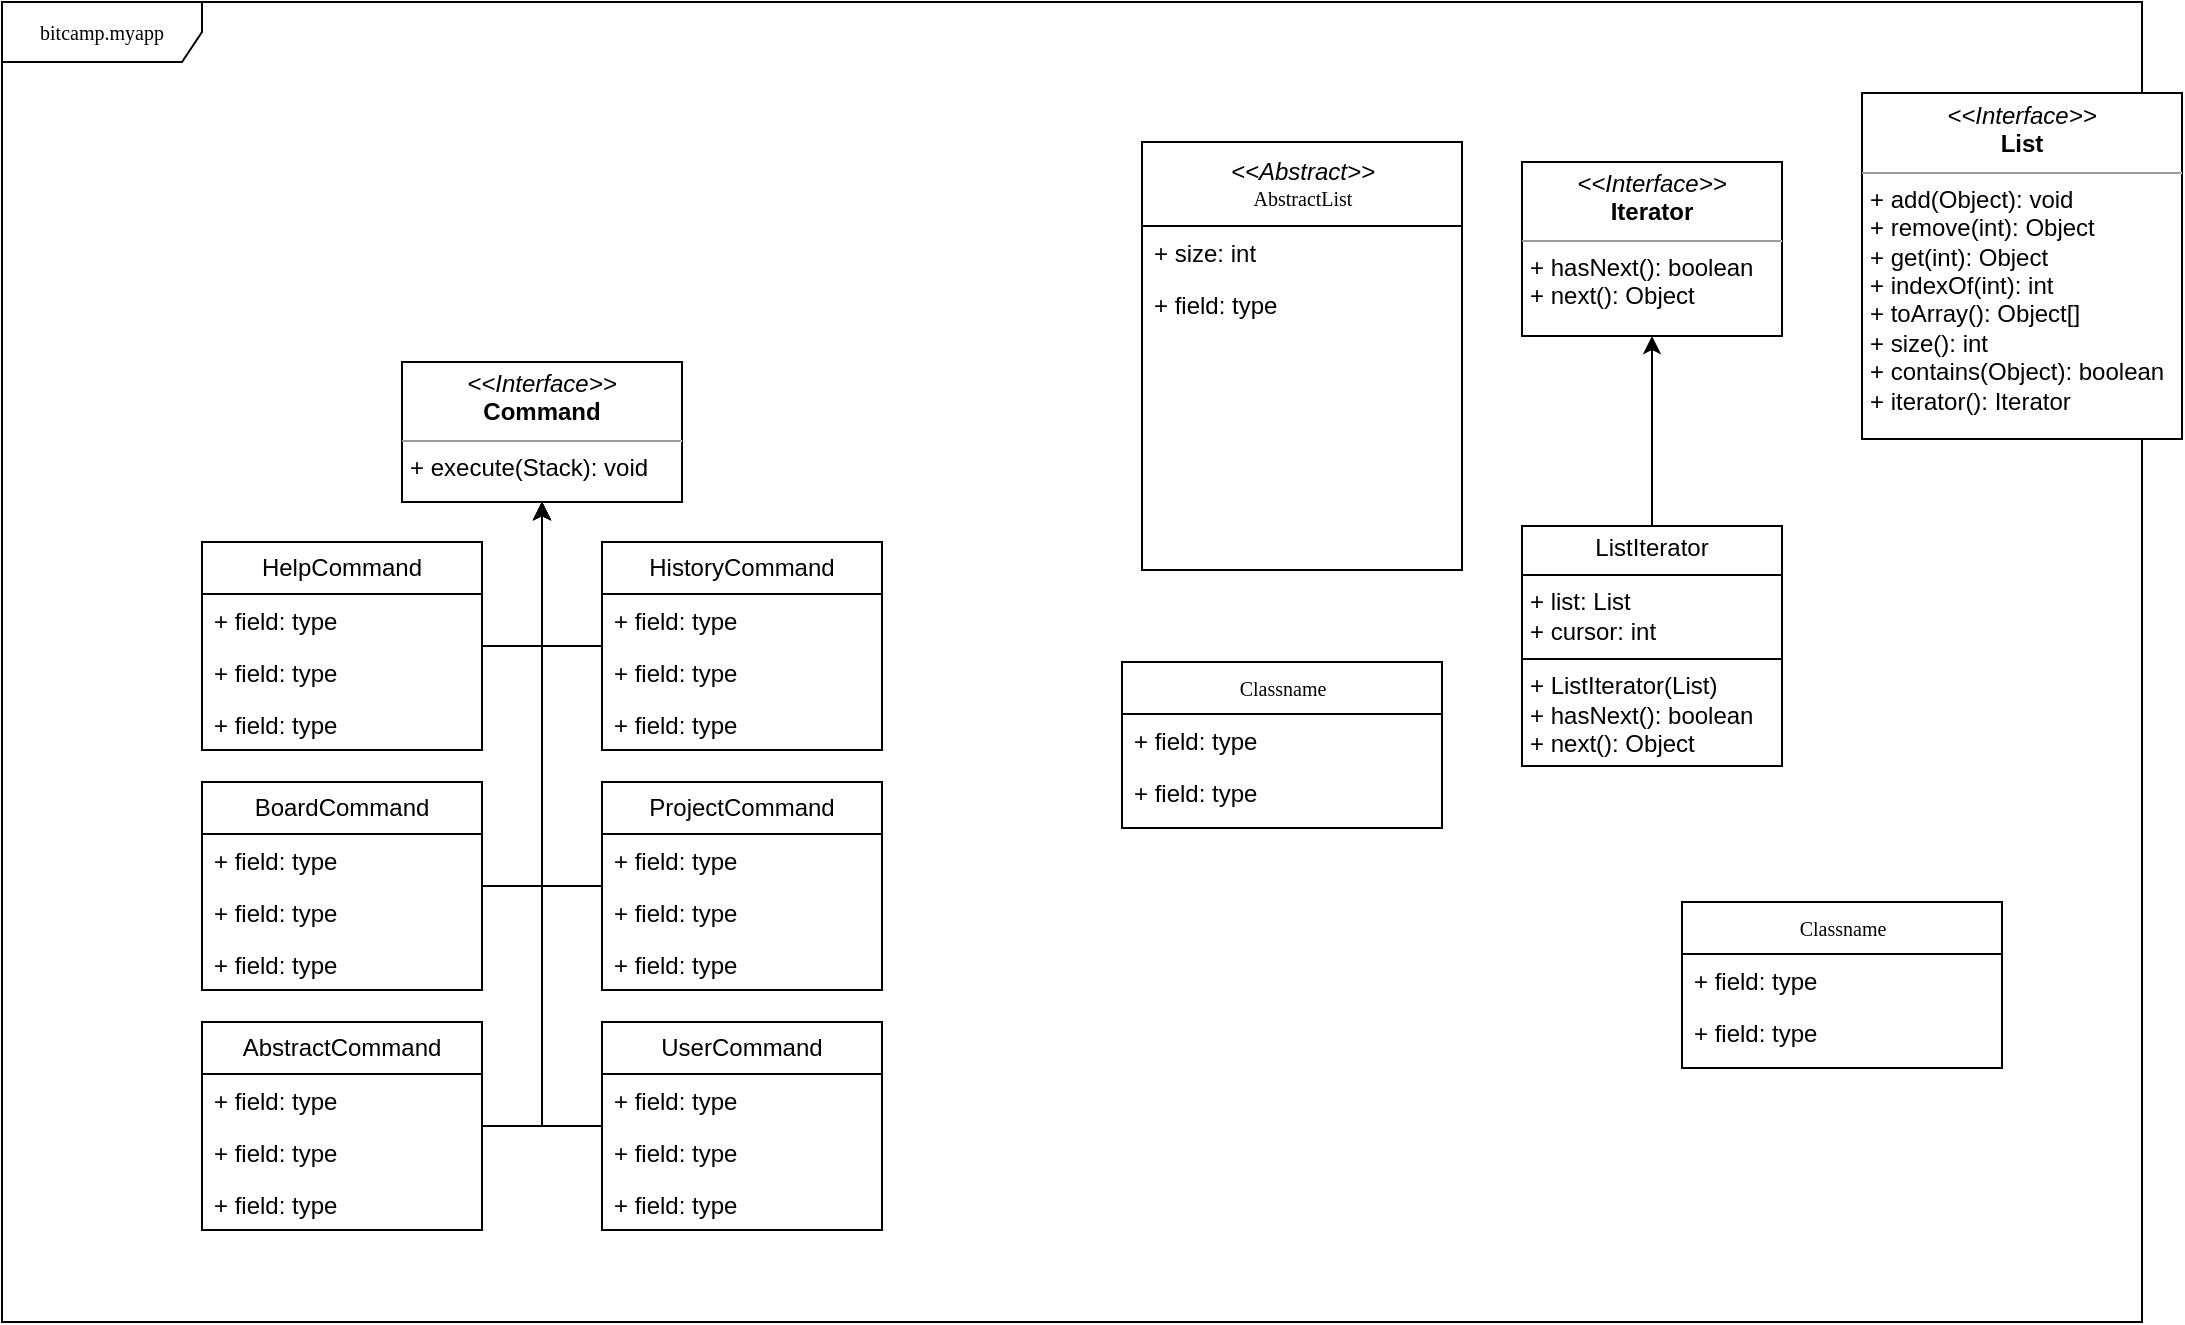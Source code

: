 <mxfile version="24.6.4" type="device">
  <diagram name="Page-1" id="c4acf3e9-155e-7222-9cf6-157b1a14988f">
    <mxGraphModel dx="1415" dy="1463" grid="1" gridSize="10" guides="1" tooltips="1" connect="1" arrows="1" fold="1" page="1" pageScale="1" pageWidth="850" pageHeight="1100" background="none" math="0" shadow="0">
      <root>
        <mxCell id="0" />
        <mxCell id="1" parent="0" />
        <mxCell id="17acba5748e5396b-1" value="bitcamp.myapp" style="shape=umlFrame;whiteSpace=wrap;html=1;rounded=0;shadow=0;comic=0;labelBackgroundColor=none;strokeWidth=1;fontFamily=Verdana;fontSize=10;align=center;width=100;height=30;" parent="1" vertex="1">
          <mxGeometry x="-60" y="-20" width="1070" height="660" as="geometry" />
        </mxCell>
        <mxCell id="5d2195bd80daf111-5" value="&lt;div&gt;&lt;font style=&quot;font-size: 12px;&quot; face=&quot;Helvetica&quot;&gt;&lt;i style=&quot;&quot;&gt;&amp;lt;&amp;lt;Abstract&amp;gt;&amp;gt;&lt;/i&gt;&lt;/font&gt;&lt;/div&gt;AbstractList" style="swimlane;html=1;fontStyle=0;childLayout=stackLayout;horizontal=1;startSize=42;fillColor=none;horizontalStack=0;resizeParent=1;resizeLast=0;collapsible=1;marginBottom=0;swimlaneFillColor=#ffffff;rounded=0;shadow=0;comic=0;labelBackgroundColor=none;strokeWidth=1;fontFamily=Verdana;fontSize=10;align=center;" parent="1" vertex="1">
          <mxGeometry x="510" y="50" width="160" height="214" as="geometry" />
        </mxCell>
        <mxCell id="5d2195bd80daf111-6" value="+ size: int" style="text;html=1;strokeColor=none;fillColor=none;align=left;verticalAlign=top;spacingLeft=4;spacingRight=4;whiteSpace=wrap;overflow=hidden;rotatable=0;points=[[0,0.5],[1,0.5]];portConstraint=eastwest;" parent="5d2195bd80daf111-5" vertex="1">
          <mxGeometry y="42" width="160" height="26" as="geometry" />
        </mxCell>
        <mxCell id="5d2195bd80daf111-7" value="+ field: type" style="text;html=1;strokeColor=none;fillColor=none;align=left;verticalAlign=top;spacingLeft=4;spacingRight=4;whiteSpace=wrap;overflow=hidden;rotatable=0;points=[[0,0.5],[1,0.5]];portConstraint=eastwest;" parent="5d2195bd80daf111-5" vertex="1">
          <mxGeometry y="68" width="160" height="26" as="geometry" />
        </mxCell>
        <mxCell id="5d2195bd80daf111-12" value="&lt;p style=&quot;margin:0px;margin-top:4px;text-align:center;&quot;&gt;&lt;i&gt;&amp;lt;&amp;lt;Interface&amp;gt;&amp;gt;&lt;/i&gt;&lt;br&gt;&lt;b&gt;Command&lt;/b&gt;&lt;/p&gt;&lt;hr size=&quot;1&quot;&gt;&lt;p style=&quot;margin:0px;margin-left:4px;&quot;&gt;+ execute(Stack): void&lt;/p&gt;" style="verticalAlign=top;align=left;overflow=fill;fontSize=12;fontFamily=Helvetica;html=1;rounded=0;shadow=0;comic=0;labelBackgroundColor=none;strokeWidth=1" parent="1" vertex="1">
          <mxGeometry x="140" y="160" width="140" height="70" as="geometry" />
        </mxCell>
        <mxCell id="5d2195bd80daf111-18" value="&lt;p style=&quot;margin:0px;margin-top:4px;text-align:center;&quot;&gt;&lt;i&gt;&amp;lt;&amp;lt;Interface&amp;gt;&amp;gt;&lt;/i&gt;&lt;br&gt;&lt;b&gt;Iterator&lt;/b&gt;&lt;/p&gt;&lt;hr size=&quot;1&quot;&gt;&lt;p style=&quot;margin:0px;margin-left:4px;&quot;&gt;+ hasNext(): boolean&lt;br&gt;+ next(): Object&lt;/p&gt;" style="verticalAlign=top;align=left;overflow=fill;fontSize=12;fontFamily=Helvetica;html=1;rounded=0;shadow=0;comic=0;labelBackgroundColor=none;strokeWidth=1" parent="1" vertex="1">
          <mxGeometry x="700" y="60" width="130" height="87" as="geometry" />
        </mxCell>
        <mxCell id="QHPLJwREnFtzY4DrA-oM-39" style="edgeStyle=orthogonalEdgeStyle;rounded=0;orthogonalLoop=1;jettySize=auto;html=1;entryX=0.5;entryY=1;entryDx=0;entryDy=0;" edge="1" parent="1" source="QHPLJwREnFtzY4DrA-oM-2" target="5d2195bd80daf111-12">
          <mxGeometry relative="1" as="geometry">
            <Array as="points">
              <mxPoint x="210" y="542" />
            </Array>
          </mxGeometry>
        </mxCell>
        <mxCell id="QHPLJwREnFtzY4DrA-oM-2" value="AbstractCommand" style="swimlane;fontStyle=0;childLayout=stackLayout;horizontal=1;startSize=26;fillColor=none;horizontalStack=0;resizeParent=1;resizeParentMax=0;resizeLast=0;collapsible=1;marginBottom=0;whiteSpace=wrap;html=1;" vertex="1" parent="1">
          <mxGeometry x="40" y="490" width="140" height="104" as="geometry" />
        </mxCell>
        <mxCell id="QHPLJwREnFtzY4DrA-oM-3" value="+ field: type" style="text;strokeColor=none;fillColor=none;align=left;verticalAlign=top;spacingLeft=4;spacingRight=4;overflow=hidden;rotatable=0;points=[[0,0.5],[1,0.5]];portConstraint=eastwest;whiteSpace=wrap;html=1;" vertex="1" parent="QHPLJwREnFtzY4DrA-oM-2">
          <mxGeometry y="26" width="140" height="26" as="geometry" />
        </mxCell>
        <mxCell id="QHPLJwREnFtzY4DrA-oM-4" value="+ field: type" style="text;strokeColor=none;fillColor=none;align=left;verticalAlign=top;spacingLeft=4;spacingRight=4;overflow=hidden;rotatable=0;points=[[0,0.5],[1,0.5]];portConstraint=eastwest;whiteSpace=wrap;html=1;" vertex="1" parent="QHPLJwREnFtzY4DrA-oM-2">
          <mxGeometry y="52" width="140" height="26" as="geometry" />
        </mxCell>
        <mxCell id="QHPLJwREnFtzY4DrA-oM-5" value="+ field: type" style="text;strokeColor=none;fillColor=none;align=left;verticalAlign=top;spacingLeft=4;spacingRight=4;overflow=hidden;rotatable=0;points=[[0,0.5],[1,0.5]];portConstraint=eastwest;whiteSpace=wrap;html=1;" vertex="1" parent="QHPLJwREnFtzY4DrA-oM-2">
          <mxGeometry y="78" width="140" height="26" as="geometry" />
        </mxCell>
        <mxCell id="QHPLJwREnFtzY4DrA-oM-35" style="edgeStyle=orthogonalEdgeStyle;rounded=0;orthogonalLoop=1;jettySize=auto;html=1;entryX=0.5;entryY=1;entryDx=0;entryDy=0;" edge="1" parent="1" source="QHPLJwREnFtzY4DrA-oM-6" target="5d2195bd80daf111-12">
          <mxGeometry relative="1" as="geometry">
            <Array as="points">
              <mxPoint x="210" y="422" />
            </Array>
          </mxGeometry>
        </mxCell>
        <mxCell id="QHPLJwREnFtzY4DrA-oM-6" value="BoardCommand" style="swimlane;fontStyle=0;childLayout=stackLayout;horizontal=1;startSize=26;fillColor=none;horizontalStack=0;resizeParent=1;resizeParentMax=0;resizeLast=0;collapsible=1;marginBottom=0;whiteSpace=wrap;html=1;" vertex="1" parent="1">
          <mxGeometry x="40" y="370" width="140" height="104" as="geometry" />
        </mxCell>
        <mxCell id="QHPLJwREnFtzY4DrA-oM-7" value="+ field: type" style="text;strokeColor=none;fillColor=none;align=left;verticalAlign=top;spacingLeft=4;spacingRight=4;overflow=hidden;rotatable=0;points=[[0,0.5],[1,0.5]];portConstraint=eastwest;whiteSpace=wrap;html=1;" vertex="1" parent="QHPLJwREnFtzY4DrA-oM-6">
          <mxGeometry y="26" width="140" height="26" as="geometry" />
        </mxCell>
        <mxCell id="QHPLJwREnFtzY4DrA-oM-8" value="+ field: type" style="text;strokeColor=none;fillColor=none;align=left;verticalAlign=top;spacingLeft=4;spacingRight=4;overflow=hidden;rotatable=0;points=[[0,0.5],[1,0.5]];portConstraint=eastwest;whiteSpace=wrap;html=1;" vertex="1" parent="QHPLJwREnFtzY4DrA-oM-6">
          <mxGeometry y="52" width="140" height="26" as="geometry" />
        </mxCell>
        <mxCell id="QHPLJwREnFtzY4DrA-oM-9" value="+ field: type" style="text;strokeColor=none;fillColor=none;align=left;verticalAlign=top;spacingLeft=4;spacingRight=4;overflow=hidden;rotatable=0;points=[[0,0.5],[1,0.5]];portConstraint=eastwest;whiteSpace=wrap;html=1;" vertex="1" parent="QHPLJwREnFtzY4DrA-oM-6">
          <mxGeometry y="78" width="140" height="26" as="geometry" />
        </mxCell>
        <mxCell id="QHPLJwREnFtzY4DrA-oM-43" style="edgeStyle=orthogonalEdgeStyle;rounded=0;orthogonalLoop=1;jettySize=auto;html=1;entryX=0.5;entryY=1;entryDx=0;entryDy=0;" edge="1" parent="1" source="QHPLJwREnFtzY4DrA-oM-10" target="5d2195bd80daf111-12">
          <mxGeometry relative="1" as="geometry">
            <Array as="points">
              <mxPoint x="210" y="302" />
            </Array>
          </mxGeometry>
        </mxCell>
        <mxCell id="QHPLJwREnFtzY4DrA-oM-10" value="HelpCommand" style="swimlane;fontStyle=0;childLayout=stackLayout;horizontal=1;startSize=26;fillColor=none;horizontalStack=0;resizeParent=1;resizeParentMax=0;resizeLast=0;collapsible=1;marginBottom=0;whiteSpace=wrap;html=1;" vertex="1" parent="1">
          <mxGeometry x="40" y="250" width="140" height="104" as="geometry" />
        </mxCell>
        <mxCell id="QHPLJwREnFtzY4DrA-oM-11" value="+ field: type" style="text;strokeColor=none;fillColor=none;align=left;verticalAlign=top;spacingLeft=4;spacingRight=4;overflow=hidden;rotatable=0;points=[[0,0.5],[1,0.5]];portConstraint=eastwest;whiteSpace=wrap;html=1;" vertex="1" parent="QHPLJwREnFtzY4DrA-oM-10">
          <mxGeometry y="26" width="140" height="26" as="geometry" />
        </mxCell>
        <mxCell id="QHPLJwREnFtzY4DrA-oM-12" value="+ field: type" style="text;strokeColor=none;fillColor=none;align=left;verticalAlign=top;spacingLeft=4;spacingRight=4;overflow=hidden;rotatable=0;points=[[0,0.5],[1,0.5]];portConstraint=eastwest;whiteSpace=wrap;html=1;" vertex="1" parent="QHPLJwREnFtzY4DrA-oM-10">
          <mxGeometry y="52" width="140" height="26" as="geometry" />
        </mxCell>
        <mxCell id="QHPLJwREnFtzY4DrA-oM-13" value="+ field: type" style="text;strokeColor=none;fillColor=none;align=left;verticalAlign=top;spacingLeft=4;spacingRight=4;overflow=hidden;rotatable=0;points=[[0,0.5],[1,0.5]];portConstraint=eastwest;whiteSpace=wrap;html=1;" vertex="1" parent="QHPLJwREnFtzY4DrA-oM-10">
          <mxGeometry y="78" width="140" height="26" as="geometry" />
        </mxCell>
        <mxCell id="QHPLJwREnFtzY4DrA-oM-36" style="edgeStyle=orthogonalEdgeStyle;rounded=0;orthogonalLoop=1;jettySize=auto;html=1;entryX=0.5;entryY=1;entryDx=0;entryDy=0;" edge="1" parent="1" source="QHPLJwREnFtzY4DrA-oM-14" target="5d2195bd80daf111-12">
          <mxGeometry relative="1" as="geometry">
            <Array as="points">
              <mxPoint x="210" y="422" />
            </Array>
          </mxGeometry>
        </mxCell>
        <mxCell id="QHPLJwREnFtzY4DrA-oM-14" value="ProjectCommand" style="swimlane;fontStyle=0;childLayout=stackLayout;horizontal=1;startSize=26;fillColor=none;horizontalStack=0;resizeParent=1;resizeParentMax=0;resizeLast=0;collapsible=1;marginBottom=0;whiteSpace=wrap;html=1;" vertex="1" parent="1">
          <mxGeometry x="240" y="370" width="140" height="104" as="geometry" />
        </mxCell>
        <mxCell id="QHPLJwREnFtzY4DrA-oM-15" value="+ field: type" style="text;strokeColor=none;fillColor=none;align=left;verticalAlign=top;spacingLeft=4;spacingRight=4;overflow=hidden;rotatable=0;points=[[0,0.5],[1,0.5]];portConstraint=eastwest;whiteSpace=wrap;html=1;" vertex="1" parent="QHPLJwREnFtzY4DrA-oM-14">
          <mxGeometry y="26" width="140" height="26" as="geometry" />
        </mxCell>
        <mxCell id="QHPLJwREnFtzY4DrA-oM-16" value="+ field: type" style="text;strokeColor=none;fillColor=none;align=left;verticalAlign=top;spacingLeft=4;spacingRight=4;overflow=hidden;rotatable=0;points=[[0,0.5],[1,0.5]];portConstraint=eastwest;whiteSpace=wrap;html=1;" vertex="1" parent="QHPLJwREnFtzY4DrA-oM-14">
          <mxGeometry y="52" width="140" height="26" as="geometry" />
        </mxCell>
        <mxCell id="QHPLJwREnFtzY4DrA-oM-17" value="+ field: type" style="text;strokeColor=none;fillColor=none;align=left;verticalAlign=top;spacingLeft=4;spacingRight=4;overflow=hidden;rotatable=0;points=[[0,0.5],[1,0.5]];portConstraint=eastwest;whiteSpace=wrap;html=1;" vertex="1" parent="QHPLJwREnFtzY4DrA-oM-14">
          <mxGeometry y="78" width="140" height="26" as="geometry" />
        </mxCell>
        <mxCell id="QHPLJwREnFtzY4DrA-oM-41" style="edgeStyle=orthogonalEdgeStyle;rounded=0;orthogonalLoop=1;jettySize=auto;html=1;entryX=0.5;entryY=1;entryDx=0;entryDy=0;" edge="1" parent="1" source="QHPLJwREnFtzY4DrA-oM-18" target="5d2195bd80daf111-12">
          <mxGeometry relative="1" as="geometry">
            <Array as="points">
              <mxPoint x="210" y="302" />
            </Array>
          </mxGeometry>
        </mxCell>
        <mxCell id="QHPLJwREnFtzY4DrA-oM-18" value="HistoryCommand" style="swimlane;fontStyle=0;childLayout=stackLayout;horizontal=1;startSize=26;fillColor=none;horizontalStack=0;resizeParent=1;resizeParentMax=0;resizeLast=0;collapsible=1;marginBottom=0;whiteSpace=wrap;html=1;" vertex="1" parent="1">
          <mxGeometry x="240" y="250" width="140" height="104" as="geometry" />
        </mxCell>
        <mxCell id="QHPLJwREnFtzY4DrA-oM-19" value="+ field: type" style="text;strokeColor=none;fillColor=none;align=left;verticalAlign=top;spacingLeft=4;spacingRight=4;overflow=hidden;rotatable=0;points=[[0,0.5],[1,0.5]];portConstraint=eastwest;whiteSpace=wrap;html=1;" vertex="1" parent="QHPLJwREnFtzY4DrA-oM-18">
          <mxGeometry y="26" width="140" height="26" as="geometry" />
        </mxCell>
        <mxCell id="QHPLJwREnFtzY4DrA-oM-20" value="+ field: type" style="text;strokeColor=none;fillColor=none;align=left;verticalAlign=top;spacingLeft=4;spacingRight=4;overflow=hidden;rotatable=0;points=[[0,0.5],[1,0.5]];portConstraint=eastwest;whiteSpace=wrap;html=1;" vertex="1" parent="QHPLJwREnFtzY4DrA-oM-18">
          <mxGeometry y="52" width="140" height="26" as="geometry" />
        </mxCell>
        <mxCell id="QHPLJwREnFtzY4DrA-oM-21" value="+ field: type" style="text;strokeColor=none;fillColor=none;align=left;verticalAlign=top;spacingLeft=4;spacingRight=4;overflow=hidden;rotatable=0;points=[[0,0.5],[1,0.5]];portConstraint=eastwest;whiteSpace=wrap;html=1;" vertex="1" parent="QHPLJwREnFtzY4DrA-oM-18">
          <mxGeometry y="78" width="140" height="26" as="geometry" />
        </mxCell>
        <mxCell id="QHPLJwREnFtzY4DrA-oM-38" style="edgeStyle=orthogonalEdgeStyle;rounded=0;orthogonalLoop=1;jettySize=auto;html=1;entryX=0.5;entryY=1;entryDx=0;entryDy=0;" edge="1" parent="1" source="QHPLJwREnFtzY4DrA-oM-22" target="5d2195bd80daf111-12">
          <mxGeometry relative="1" as="geometry">
            <Array as="points">
              <mxPoint x="210" y="542" />
            </Array>
          </mxGeometry>
        </mxCell>
        <mxCell id="QHPLJwREnFtzY4DrA-oM-22" value="UserCommand" style="swimlane;fontStyle=0;childLayout=stackLayout;horizontal=1;startSize=26;fillColor=none;horizontalStack=0;resizeParent=1;resizeParentMax=0;resizeLast=0;collapsible=1;marginBottom=0;whiteSpace=wrap;html=1;" vertex="1" parent="1">
          <mxGeometry x="240" y="490" width="140" height="104" as="geometry" />
        </mxCell>
        <mxCell id="QHPLJwREnFtzY4DrA-oM-23" value="+ field: type" style="text;strokeColor=none;fillColor=none;align=left;verticalAlign=top;spacingLeft=4;spacingRight=4;overflow=hidden;rotatable=0;points=[[0,0.5],[1,0.5]];portConstraint=eastwest;whiteSpace=wrap;html=1;" vertex="1" parent="QHPLJwREnFtzY4DrA-oM-22">
          <mxGeometry y="26" width="140" height="26" as="geometry" />
        </mxCell>
        <mxCell id="QHPLJwREnFtzY4DrA-oM-24" value="+ field: type" style="text;strokeColor=none;fillColor=none;align=left;verticalAlign=top;spacingLeft=4;spacingRight=4;overflow=hidden;rotatable=0;points=[[0,0.5],[1,0.5]];portConstraint=eastwest;whiteSpace=wrap;html=1;" vertex="1" parent="QHPLJwREnFtzY4DrA-oM-22">
          <mxGeometry y="52" width="140" height="26" as="geometry" />
        </mxCell>
        <mxCell id="QHPLJwREnFtzY4DrA-oM-25" value="+ field: type" style="text;strokeColor=none;fillColor=none;align=left;verticalAlign=top;spacingLeft=4;spacingRight=4;overflow=hidden;rotatable=0;points=[[0,0.5],[1,0.5]];portConstraint=eastwest;whiteSpace=wrap;html=1;" vertex="1" parent="QHPLJwREnFtzY4DrA-oM-22">
          <mxGeometry y="78" width="140" height="26" as="geometry" />
        </mxCell>
        <mxCell id="QHPLJwREnFtzY4DrA-oM-50" style="edgeStyle=orthogonalEdgeStyle;rounded=0;orthogonalLoop=1;jettySize=auto;html=1;entryX=0.5;entryY=1;entryDx=0;entryDy=0;" edge="1" parent="1" source="QHPLJwREnFtzY4DrA-oM-45" target="5d2195bd80daf111-18">
          <mxGeometry relative="1" as="geometry" />
        </mxCell>
        <mxCell id="QHPLJwREnFtzY4DrA-oM-45" value="&lt;p style=&quot;margin:0px;margin-top:4px;text-align:center;&quot;&gt;ListIterator&lt;/p&gt;&lt;hr size=&quot;1&quot; style=&quot;border-style:solid;&quot;&gt;&lt;p style=&quot;margin:0px;margin-left:4px;&quot;&gt;+ list: List&lt;br&gt;+ cursor: int&lt;/p&gt;&lt;hr size=&quot;1&quot; style=&quot;border-style:solid;&quot;&gt;&lt;p style=&quot;margin:0px;margin-left:4px;&quot;&gt;+ ListIterator(List)&lt;br&gt;+ hasNext(): boolean&lt;/p&gt;&lt;p style=&quot;margin:0px;margin-left:4px;&quot;&gt;+ next(): Object&lt;br&gt;&lt;/p&gt;" style="verticalAlign=top;align=left;overflow=fill;html=1;whiteSpace=wrap;" vertex="1" parent="1">
          <mxGeometry x="700" y="242" width="130" height="120" as="geometry" />
        </mxCell>
        <mxCell id="QHPLJwREnFtzY4DrA-oM-46" value="Classname" style="swimlane;html=1;fontStyle=0;childLayout=stackLayout;horizontal=1;startSize=26;fillColor=none;horizontalStack=0;resizeParent=1;resizeLast=0;collapsible=1;marginBottom=0;swimlaneFillColor=#ffffff;rounded=0;shadow=0;comic=0;labelBackgroundColor=none;strokeWidth=1;fontFamily=Verdana;fontSize=10;align=center;" vertex="1" parent="1">
          <mxGeometry x="500" y="310" width="160" height="83" as="geometry" />
        </mxCell>
        <mxCell id="QHPLJwREnFtzY4DrA-oM-47" value="+ field: type" style="text;html=1;strokeColor=none;fillColor=none;align=left;verticalAlign=top;spacingLeft=4;spacingRight=4;whiteSpace=wrap;overflow=hidden;rotatable=0;points=[[0,0.5],[1,0.5]];portConstraint=eastwest;" vertex="1" parent="QHPLJwREnFtzY4DrA-oM-46">
          <mxGeometry y="26" width="160" height="26" as="geometry" />
        </mxCell>
        <mxCell id="QHPLJwREnFtzY4DrA-oM-48" value="+ field: type" style="text;html=1;strokeColor=none;fillColor=none;align=left;verticalAlign=top;spacingLeft=4;spacingRight=4;whiteSpace=wrap;overflow=hidden;rotatable=0;points=[[0,0.5],[1,0.5]];portConstraint=eastwest;" vertex="1" parent="QHPLJwREnFtzY4DrA-oM-46">
          <mxGeometry y="52" width="160" height="26" as="geometry" />
        </mxCell>
        <mxCell id="QHPLJwREnFtzY4DrA-oM-49" value="&lt;p style=&quot;margin:0px;margin-top:4px;text-align:center;&quot;&gt;&lt;i&gt;&amp;lt;&amp;lt;Interface&amp;gt;&amp;gt;&lt;/i&gt;&lt;br&gt;&lt;b&gt;List&lt;/b&gt;&lt;/p&gt;&lt;hr size=&quot;1&quot;&gt;&lt;p style=&quot;margin:0px;margin-left:4px;&quot;&gt;+ add(Object): void&lt;br&gt;+ remove(int): Object&lt;/p&gt;&lt;p style=&quot;margin:0px;margin-left:4px;&quot;&gt;+ get(int): Object&lt;br&gt;+ indexOf(int): int&lt;br&gt;&lt;/p&gt;&lt;p style=&quot;margin:0px;margin-left:4px;&quot;&gt;+ toArray(): Object[]&lt;br&gt;+ size(): int&lt;br&gt;&lt;/p&gt;&lt;p style=&quot;margin:0px;margin-left:4px;&quot;&gt;+ contains(Object): boolean&lt;br&gt;+ iterator(): Iterator&lt;br&gt;&lt;/p&gt;" style="verticalAlign=top;align=left;overflow=fill;fontSize=12;fontFamily=Helvetica;html=1;rounded=0;shadow=0;comic=0;labelBackgroundColor=none;strokeWidth=1" vertex="1" parent="1">
          <mxGeometry x="870" y="25.5" width="160" height="173" as="geometry" />
        </mxCell>
        <mxCell id="QHPLJwREnFtzY4DrA-oM-51" value="Classname" style="swimlane;html=1;fontStyle=0;childLayout=stackLayout;horizontal=1;startSize=26;fillColor=none;horizontalStack=0;resizeParent=1;resizeLast=0;collapsible=1;marginBottom=0;swimlaneFillColor=#ffffff;rounded=0;shadow=0;comic=0;labelBackgroundColor=none;strokeWidth=1;fontFamily=Verdana;fontSize=10;align=center;" vertex="1" parent="1">
          <mxGeometry x="780" y="430" width="160" height="83" as="geometry" />
        </mxCell>
        <mxCell id="QHPLJwREnFtzY4DrA-oM-52" value="+ field: type" style="text;html=1;strokeColor=none;fillColor=none;align=left;verticalAlign=top;spacingLeft=4;spacingRight=4;whiteSpace=wrap;overflow=hidden;rotatable=0;points=[[0,0.5],[1,0.5]];portConstraint=eastwest;" vertex="1" parent="QHPLJwREnFtzY4DrA-oM-51">
          <mxGeometry y="26" width="160" height="26" as="geometry" />
        </mxCell>
        <mxCell id="QHPLJwREnFtzY4DrA-oM-53" value="+ field: type" style="text;html=1;strokeColor=none;fillColor=none;align=left;verticalAlign=top;spacingLeft=4;spacingRight=4;whiteSpace=wrap;overflow=hidden;rotatable=0;points=[[0,0.5],[1,0.5]];portConstraint=eastwest;" vertex="1" parent="QHPLJwREnFtzY4DrA-oM-51">
          <mxGeometry y="52" width="160" height="26" as="geometry" />
        </mxCell>
      </root>
    </mxGraphModel>
  </diagram>
</mxfile>
